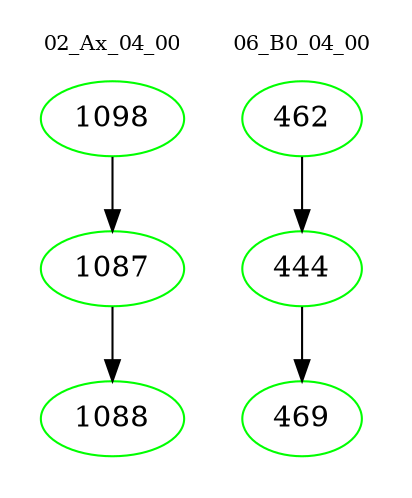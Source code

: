 digraph{
subgraph cluster_0 {
color = white
label = "02_Ax_04_00";
fontsize=10;
T0_1098 [label="1098", color="green"]
T0_1098 -> T0_1087 [color="black"]
T0_1087 [label="1087", color="green"]
T0_1087 -> T0_1088 [color="black"]
T0_1088 [label="1088", color="green"]
}
subgraph cluster_1 {
color = white
label = "06_B0_04_00";
fontsize=10;
T1_462 [label="462", color="green"]
T1_462 -> T1_444 [color="black"]
T1_444 [label="444", color="green"]
T1_444 -> T1_469 [color="black"]
T1_469 [label="469", color="green"]
}
}
